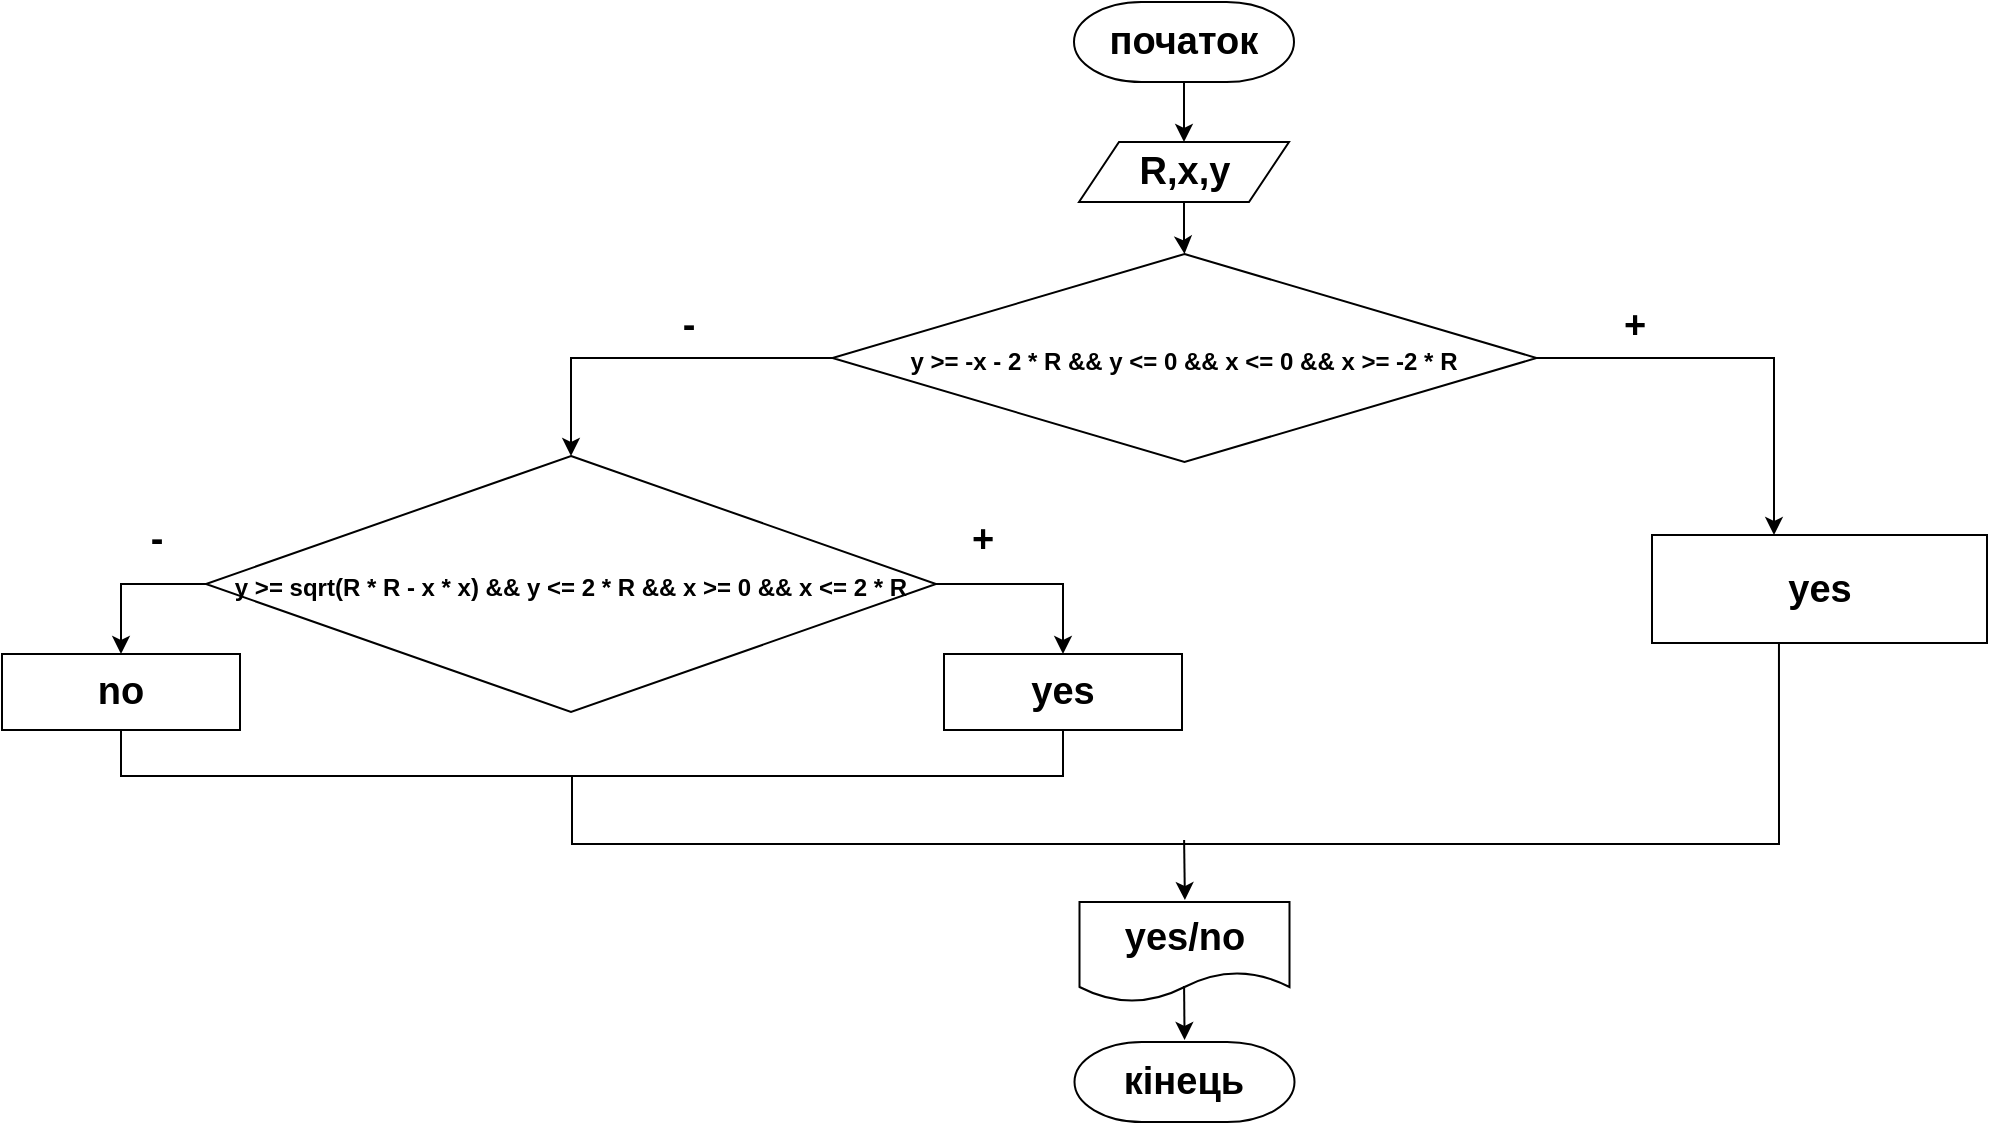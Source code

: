 <mxfile version="20.2.3" type="device" pages="2"><diagram id="f32A8XlpcgiXBNuhkH77" name="Сторінка-1"><mxGraphModel dx="1730" dy="1073" grid="0" gridSize="10" guides="1" tooltips="1" connect="1" arrows="1" fold="1" page="1" pageScale="1" pageWidth="1654" pageHeight="2336" background="none" math="0" shadow="0"><root><mxCell id="0"/><mxCell id="1" parent="0"/><mxCell id="lDwWGC_Nb_Cp1X9u5K9r-4" value="&lt;span style=&quot;font-size: 19px;&quot;&gt;початок&lt;/span&gt;" style="strokeWidth=1;html=1;shape=mxgraph.flowchart.terminator;whiteSpace=wrap;fontStyle=1;fontSize=19;" parent="1" vertex="1"><mxGeometry x="773" y="82" width="110" height="40" as="geometry"/></mxCell><mxCell id="lDwWGC_Nb_Cp1X9u5K9r-19" value="" style="edgeStyle=orthogonalEdgeStyle;rounded=0;orthogonalLoop=1;jettySize=auto;html=1;fontStyle=1;fontSize=19;entryX=0.5;entryY=0;entryDx=0;entryDy=0;" parent="1" source="lDwWGC_Nb_Cp1X9u5K9r-14" target="lDwWGC_Nb_Cp1X9u5K9r-63" edge="1"><mxGeometry relative="1" as="geometry"><mxPoint x="828" y="212" as="targetPoint"/><Array as="points"><mxPoint x="828" y="205"/><mxPoint x="828" y="205"/></Array></mxGeometry></mxCell><mxCell id="lDwWGC_Nb_Cp1X9u5K9r-14" value="R,x,y" style="shape=parallelogram;perimeter=parallelogramPerimeter;whiteSpace=wrap;html=1;fixedSize=1;fontStyle=1;fontSize=19;" parent="1" vertex="1"><mxGeometry x="775.5" y="152" width="105" height="30" as="geometry"/></mxCell><mxCell id="lDwWGC_Nb_Cp1X9u5K9r-57" value="" style="endArrow=classic;html=1;rounded=0;strokeColor=default;exitX=0.5;exitY=1;exitDx=0;exitDy=0;exitPerimeter=0;fontStyle=1;fontSize=19;" parent="1" source="lDwWGC_Nb_Cp1X9u5K9r-4" edge="1"><mxGeometry width="50" height="50" relative="1" as="geometry"><mxPoint x="827.64" y="132" as="sourcePoint"/><mxPoint x="828" y="152" as="targetPoint"/></mxGeometry></mxCell><mxCell id="mi76Xh3RBl7DLwWzaz1k-2" value="" style="edgeStyle=orthogonalEdgeStyle;rounded=0;orthogonalLoop=1;jettySize=auto;html=1;fontSize=12;entryX=0.5;entryY=0;entryDx=0;entryDy=0;exitX=0;exitY=0.5;exitDx=0;exitDy=0;" edge="1" parent="1" source="lDwWGC_Nb_Cp1X9u5K9r-63" target="lDwWGC_Nb_Cp1X9u5K9r-73"><mxGeometry relative="1" as="geometry"><mxPoint x="572.25" y="260.0" as="targetPoint"/></mxGeometry></mxCell><mxCell id="lDwWGC_Nb_Cp1X9u5K9r-63" value="&lt;font style=&quot;font-size: 12px;&quot;&gt;y &amp;gt;= -x - 2 * R &amp;amp;&amp;amp; y &amp;lt;= 0 &amp;amp;&amp;amp; x &amp;lt;= 0 &amp;amp;&amp;amp; x &amp;gt;= -2 * R&lt;/font&gt;" style="rhombus;whiteSpace=wrap;html=1;fontStyle=1;fontSize=19;" parent="1" vertex="1"><mxGeometry x="652.25" y="208" width="352" height="104" as="geometry"/></mxCell><mxCell id="mi76Xh3RBl7DLwWzaz1k-10" value="" style="edgeStyle=orthogonalEdgeStyle;rounded=0;orthogonalLoop=1;jettySize=auto;html=1;fontSize=12;endArrow=none;endFill=0;exitX=0.379;exitY=1.009;exitDx=0;exitDy=0;exitPerimeter=0;" edge="1" parent="1" source="lDwWGC_Nb_Cp1X9u5K9r-64"><mxGeometry relative="1" as="geometry"><mxPoint x="524" y="469" as="targetPoint"/><Array as="points"><mxPoint x="1126" y="503"/><mxPoint x="522" y="503"/><mxPoint x="522" y="469"/><mxPoint x="525" y="469"/></Array></mxGeometry></mxCell><mxCell id="lDwWGC_Nb_Cp1X9u5K9r-64" value="yes" style="whiteSpace=wrap;html=1;fontStyle=1;fontSize=19;" parent="1" vertex="1"><mxGeometry x="1062" y="348.5" width="167.5" height="54" as="geometry"/></mxCell><mxCell id="lDwWGC_Nb_Cp1X9u5K9r-65" value="" style="edgeStyle=orthogonalEdgeStyle;rounded=0;orthogonalLoop=1;jettySize=auto;html=1;exitX=1;exitY=0.5;exitDx=0;exitDy=0;fontStyle=1;fontSize=19;" parent="1" source="lDwWGC_Nb_Cp1X9u5K9r-63" target="lDwWGC_Nb_Cp1X9u5K9r-64" edge="1"><mxGeometry relative="1" as="geometry"><mxPoint x="899.25" y="375" as="sourcePoint"/><mxPoint x="978.059" y="435" as="targetPoint"/><Array as="points"><mxPoint x="1123" y="260"/></Array></mxGeometry></mxCell><mxCell id="mi76Xh3RBl7DLwWzaz1k-4" value="" style="edgeStyle=orthogonalEdgeStyle;rounded=0;orthogonalLoop=1;jettySize=auto;html=1;fontSize=12;entryX=0.5;entryY=0;entryDx=0;entryDy=0;" edge="1" parent="1" source="lDwWGC_Nb_Cp1X9u5K9r-73" target="mi76Xh3RBl7DLwWzaz1k-3"><mxGeometry relative="1" as="geometry"/></mxCell><mxCell id="mi76Xh3RBl7DLwWzaz1k-6" value="" style="edgeStyle=orthogonalEdgeStyle;rounded=0;orthogonalLoop=1;jettySize=auto;html=1;fontSize=12;exitX=0;exitY=0.5;exitDx=0;exitDy=0;" edge="1" parent="1" source="lDwWGC_Nb_Cp1X9u5K9r-73" target="mi76Xh3RBl7DLwWzaz1k-5"><mxGeometry relative="1" as="geometry"/></mxCell><mxCell id="lDwWGC_Nb_Cp1X9u5K9r-73" value="&lt;font style=&quot;font-size: 12px;&quot;&gt;y &amp;gt;= sqrt(R * R - x * x) &amp;amp;&amp;amp; y &amp;lt;= 2 * R &amp;amp;&amp;amp; x &amp;gt;= 0 &amp;amp;&amp;amp; x &amp;lt;= 2 * R&lt;/font&gt;" style="rhombus;whiteSpace=wrap;html=1;fontStyle=1;fontSize=19;" parent="1" vertex="1"><mxGeometry x="339" y="309" width="365" height="128" as="geometry"/></mxCell><mxCell id="lDwWGC_Nb_Cp1X9u5K9r-87" value="" style="endArrow=classic;html=1;rounded=0;strokeColor=default;fontStyle=1;fontSize=19;" parent="1" edge="1"><mxGeometry width="50" height="50" relative="1" as="geometry"><mxPoint x="828.05" y="501" as="sourcePoint"/><mxPoint x="828.45" y="531" as="targetPoint"/></mxGeometry></mxCell><mxCell id="lDwWGC_Nb_Cp1X9u5K9r-91" value="yes/no" style="shape=document;whiteSpace=wrap;html=1;boundedLbl=1;rounded=0;strokeWidth=1;fontStyle=1;fontSize=19;" parent="1" vertex="1"><mxGeometry x="775.75" y="532" width="105" height="50" as="geometry"/></mxCell><mxCell id="lDwWGC_Nb_Cp1X9u5K9r-92" value="" style="endArrow=classic;html=1;rounded=0;strokeColor=default;fontStyle=1;fontSize=19;" parent="1" edge="1"><mxGeometry width="50" height="50" relative="1" as="geometry"><mxPoint x="828.04" y="574" as="sourcePoint"/><mxPoint x="828.29" y="601" as="targetPoint"/></mxGeometry></mxCell><mxCell id="lDwWGC_Nb_Cp1X9u5K9r-93" value="кінець" style="strokeWidth=1;html=1;shape=mxgraph.flowchart.terminator;whiteSpace=wrap;fontStyle=1;fontSize=19;" parent="1" vertex="1"><mxGeometry x="773.25" y="602" width="110" height="40" as="geometry"/></mxCell><mxCell id="mi76Xh3RBl7DLwWzaz1k-3" value="yes" style="whiteSpace=wrap;html=1;fontSize=19;fontStyle=1;" vertex="1" parent="1"><mxGeometry x="708" y="408" width="119" height="38" as="geometry"/></mxCell><mxCell id="mi76Xh3RBl7DLwWzaz1k-8" value="" style="edgeStyle=orthogonalEdgeStyle;rounded=0;orthogonalLoop=1;jettySize=auto;html=1;fontSize=12;entryX=0.5;entryY=1;entryDx=0;entryDy=0;endArrow=none;endFill=0;" edge="1" parent="1" source="mi76Xh3RBl7DLwWzaz1k-5" target="mi76Xh3RBl7DLwWzaz1k-3"><mxGeometry relative="1" as="geometry"><mxPoint x="296.5" y="525" as="targetPoint"/><Array as="points"><mxPoint x="297" y="469"/><mxPoint x="768" y="469"/></Array></mxGeometry></mxCell><mxCell id="mi76Xh3RBl7DLwWzaz1k-5" value="no" style="whiteSpace=wrap;html=1;fontSize=19;fontStyle=1;" vertex="1" parent="1"><mxGeometry x="237" y="408" width="119" height="38" as="geometry"/></mxCell><mxCell id="mi76Xh3RBl7DLwWzaz1k-11" value="&lt;font size=&quot;1&quot; style=&quot;&quot;&gt;&lt;b style=&quot;font-size: 19px;&quot;&gt;+&lt;/b&gt;&lt;/font&gt;" style="text;html=1;align=center;verticalAlign=middle;resizable=0;points=[];autosize=1;strokeColor=none;fillColor=none;fontSize=12;" vertex="1" parent="1"><mxGeometry x="1038" y="226" width="29" height="35" as="geometry"/></mxCell><mxCell id="mi76Xh3RBl7DLwWzaz1k-12" value="&lt;b&gt;-&lt;/b&gt;" style="text;html=1;align=center;verticalAlign=middle;resizable=0;points=[];autosize=1;strokeColor=none;fillColor=none;fontSize=19;" vertex="1" parent="1"><mxGeometry x="568" y="226" width="24" height="35" as="geometry"/></mxCell><mxCell id="mi76Xh3RBl7DLwWzaz1k-13" value="&lt;font size=&quot;1&quot; style=&quot;&quot;&gt;&lt;b style=&quot;font-size: 19px;&quot;&gt;+&lt;/b&gt;&lt;/font&gt;" style="text;html=1;align=center;verticalAlign=middle;resizable=0;points=[];autosize=1;strokeColor=none;fillColor=none;fontSize=12;" vertex="1" parent="1"><mxGeometry x="712" y="333" width="29" height="35" as="geometry"/></mxCell><mxCell id="mi76Xh3RBl7DLwWzaz1k-14" value="&lt;b&gt;-&lt;/b&gt;" style="text;html=1;align=center;verticalAlign=middle;resizable=0;points=[];autosize=1;strokeColor=none;fillColor=none;fontSize=19;" vertex="1" parent="1"><mxGeometry x="302" y="333" width="24" height="35" as="geometry"/></mxCell></root></mxGraphModel></diagram><diagram id="7-WY7Vyf9WcWfKpQC65u" name="Сторінка-2"><mxGraphModel dx="865" dy="537" grid="0" gridSize="10" guides="1" tooltips="1" connect="1" arrows="1" fold="1" page="1" pageScale="1" pageWidth="827" pageHeight="1169" math="0" shadow="0"><root><mxCell id="0"/><mxCell id="1" parent="0"/><mxCell id="OoyHBDrkzMgnpnCZhliY-5" value="" style="ellipse;html=1;shape=startState;fillColor=#000000;strokeColor=#000000;" parent="1" vertex="1"><mxGeometry x="101.62" y="155" width="30" height="30" as="geometry"/></mxCell><mxCell id="OoyHBDrkzMgnpnCZhliY-7" value="&lt;font color=&quot;#3333ff&quot;&gt;ввід &lt;/font&gt;R,x,y&amp;nbsp;" style="strokeWidth=2;html=1;shape=mxgraph.flowchart.terminator;whiteSpace=wrap;fontStyle=1;fontSize=12;" parent="1" vertex="1"><mxGeometry x="66.62" y="199" width="100" height="30" as="geometry"/></mxCell><mxCell id="OoyHBDrkzMgnpnCZhliY-9" value="" style="edgeStyle=orthogonalEdgeStyle;html=1;verticalAlign=bottom;endArrow=open;endSize=8;strokeColor=#000000;rounded=0;fontStyle=1;fontSize=12;" parent="1" edge="1"><mxGeometry relative="1" as="geometry"><mxPoint x="116.52" y="249" as="targetPoint"/><mxPoint x="116.52" y="229" as="sourcePoint"/><Array as="points"><mxPoint x="116.62" y="229"/><mxPoint x="116.62" y="229"/></Array></mxGeometry></mxCell><mxCell id="OoyHBDrkzMgnpnCZhliY-10" value="" style="edgeStyle=orthogonalEdgeStyle;html=1;verticalAlign=bottom;endArrow=open;endSize=8;strokeColor=#000000;rounded=0;fontStyle=1;fontSize=12;" parent="1" edge="1"><mxGeometry relative="1" as="geometry"><mxPoint x="116.52" y="199" as="targetPoint"/><mxPoint x="116.52" y="179" as="sourcePoint"/></mxGeometry></mxCell><mxCell id="OoyHBDrkzMgnpnCZhliY-29" value="" style="rhombus;whiteSpace=wrap;html=1;strokeWidth=2;fontStyle=1;fontSize=12;" parent="1" vertex="1"><mxGeometry x="102.87" y="247" width="27.5" height="30" as="geometry"/></mxCell><mxCell id="OoyHBDrkzMgnpnCZhliY-30" value="" style="edgeStyle=orthogonalEdgeStyle;rounded=0;orthogonalLoop=1;jettySize=auto;html=1;endArrow=open;endFill=0;strokeColor=#000000;fontStyle=1;fontSize=12;" parent="1" target="OoyHBDrkzMgnpnCZhliY-31" edge="1"><mxGeometry relative="1" as="geometry"><mxPoint x="116.67" y="276.996" as="sourcePoint"/></mxGeometry></mxCell><mxCell id="OoyHBDrkzMgnpnCZhliY-31" value="" style="rhombus;whiteSpace=wrap;html=1;strokeWidth=2;fontStyle=1;fontSize=12;" parent="1" vertex="1"><mxGeometry x="102.87" y="297.05" width="27.5" height="30" as="geometry"/></mxCell><mxCell id="OoyHBDrkzMgnpnCZhliY-32" value="no" style="strokeWidth=2;html=1;shape=mxgraph.flowchart.terminator;whiteSpace=wrap;fontStyle=1;fontSize=12;" parent="1" vertex="1"><mxGeometry x="54" y="349" width="114.88" height="34" as="geometry"/></mxCell><mxCell id="OoyHBDrkzMgnpnCZhliY-34" value="" style="edgeStyle=orthogonalEdgeStyle;rounded=0;orthogonalLoop=1;jettySize=auto;html=1;endArrow=open;endFill=0;strokeColor=#000000;exitX=0.5;exitY=1;exitDx=0;exitDy=0;exitPerimeter=0;entryX=0.5;entryY=0;entryDx=0;entryDy=0;fontStyle=1;fontSize=12;" parent="1" source="OoyHBDrkzMgnpnCZhliY-32" target="OoyHBDrkzMgnpnCZhliY-35" edge="1"><mxGeometry relative="1" as="geometry"><mxPoint x="116.67" y="533.996" as="sourcePoint"/></mxGeometry></mxCell><mxCell id="OoyHBDrkzMgnpnCZhliY-35" value="" style="rhombus;whiteSpace=wrap;html=1;strokeWidth=2;fontStyle=1;fontSize=12;" parent="1" vertex="1"><mxGeometry x="102.87" y="420" width="27.5" height="30" as="geometry"/></mxCell><mxCell id="ysYN-TTrmOwM8OZ5em_0-3" value="" style="edgeStyle=orthogonalEdgeStyle;rounded=0;orthogonalLoop=1;jettySize=auto;html=1;fontSize=12;fontColor=#000000;endArrow=open;endFill=0;entryX=1;entryY=0.5;entryDx=0;entryDy=0;exitX=1;exitY=0.5;exitDx=0;exitDy=0;exitPerimeter=0;" edge="1" parent="1" source="nsc3_rmZbWzXN3AxSbr1-7" target="FvqP5aXFG5RK2LdpIUHV-17"><mxGeometry relative="1" as="geometry"><mxPoint x="694" y="262.5" as="targetPoint"/></mxGeometry></mxCell><mxCell id="nsc3_rmZbWzXN3AxSbr1-7" value="&lt;font style=&quot;&quot;&gt;&lt;span style=&quot;font-size: 13px;&quot;&gt;yes&lt;/span&gt;&lt;br&gt;&lt;/font&gt;" style="strokeWidth=2;html=1;shape=mxgraph.flowchart.terminator;whiteSpace=wrap;rounded=1;fontStyle=1;fontSize=12;" parent="1" vertex="1"><mxGeometry x="529" y="248" width="90" height="29" as="geometry"/></mxCell><mxCell id="liqig7PowJwbOiKFMjJ6-1" value="&lt;span style=&quot;font-size: 13px;&quot;&gt;yes&lt;/span&gt;" style="strokeWidth=2;html=1;shape=mxgraph.flowchart.terminator;whiteSpace=wrap;rounded=1;fontStyle=1;fontSize=12;" parent="1" vertex="1"><mxGeometry x="529" y="297.35" width="90" height="29.4" as="geometry"/></mxCell><mxCell id="liqig7PowJwbOiKFMjJ6-3" value="" style="endArrow=open;html=1;rounded=0;strokeColor=#000000;exitX=1;exitY=0.5;exitDx=0;exitDy=0;entryX=0;entryY=0.5;entryDx=0;entryDy=0;entryPerimeter=0;endFill=0;fontStyle=1;fontSize=12;" parent="1" source="OoyHBDrkzMgnpnCZhliY-31" target="liqig7PowJwbOiKFMjJ6-1" edge="1"><mxGeometry width="50" height="50" relative="1" as="geometry"><mxPoint x="251.62" y="320" as="sourcePoint"/><mxPoint x="301.62" y="270" as="targetPoint"/></mxGeometry></mxCell><mxCell id="8StzwpSHrTmudGrB4Y-R-2" value="" style="edgeStyle=orthogonalEdgeStyle;rounded=0;orthogonalLoop=1;jettySize=auto;html=1;endArrow=open;endFill=0;strokeColor=#000000;fontStyle=1;fontSize=12;entryX=0;entryY=0.5;entryDx=0;entryDy=0;entryPerimeter=0;" parent="1" source="OoyHBDrkzMgnpnCZhliY-29" target="nsc3_rmZbWzXN3AxSbr1-7" edge="1"><mxGeometry relative="1" as="geometry"><mxPoint x="234.62" y="262" as="targetPoint"/><mxPoint x="130.345" y="262.027" as="sourcePoint"/></mxGeometry></mxCell><mxCell id="x97ZETXmLmqtVDwyQ6Tc-1" value="&lt;b style=&quot;&quot;&gt;&lt;font style=&quot;font-size: 12px;&quot;&gt;[y &amp;gt;= sqrt(R * R - x * x) &amp;amp;&amp;amp; y &amp;lt;= 2 * R &amp;amp;&amp;amp; x &amp;gt;= 0 &amp;amp;&amp;amp; x &amp;lt;= 2 * R]&lt;/font&gt;&lt;/b&gt;" style="text;html=1;align=center;verticalAlign=middle;resizable=0;points=[];autosize=1;strokeColor=none;fillColor=none;fontSize=13;" parent="1" vertex="1"><mxGeometry x="124" y="290" width="362" height="28" as="geometry"/></mxCell><mxCell id="FvqP5aXFG5RK2LdpIUHV-1" value="" style="edgeStyle=orthogonalEdgeStyle;html=1;verticalAlign=bottom;endArrow=open;endSize=8;strokeColor=#000000;rounded=0;fontStyle=1;fontSize=12;" parent="1" edge="1"><mxGeometry relative="1" as="geometry"><mxPoint x="116.52" y="347.05" as="targetPoint"/><mxPoint x="116.52" y="327.05" as="sourcePoint"/><Array as="points"><mxPoint x="116.62" y="327.05"/><mxPoint x="116.62" y="327.05"/></Array></mxGeometry></mxCell><mxCell id="OoyHBDrkzMgnpnCZhliY-38" value="&lt;font color=&quot;#3333ff&quot;&gt;вивід&lt;/font&gt; yes/no" style="strokeWidth=2;html=1;shape=mxgraph.flowchart.terminator;whiteSpace=wrap;fontStyle=1;fontSize=12;" parent="1" vertex="1"><mxGeometry x="66.62" y="475" width="100" height="30" as="geometry"/></mxCell><mxCell id="FvqP5aXFG5RK2LdpIUHV-14" value="" style="endArrow=open;html=1;rounded=0;fontSize=13;exitX=0.5;exitY=1;exitDx=0;exitDy=0;entryX=0.5;entryY=0;entryDx=0;entryDy=0;entryPerimeter=0;endFill=0;" parent="1" source="OoyHBDrkzMgnpnCZhliY-35" target="OoyHBDrkzMgnpnCZhliY-38" edge="1"><mxGeometry width="50" height="50" relative="1" as="geometry"><mxPoint x="180" y="520" as="sourcePoint"/><mxPoint x="230" y="470" as="targetPoint"/></mxGeometry></mxCell><mxCell id="FvqP5aXFG5RK2LdpIUHV-19" value="" style="edgeStyle=orthogonalEdgeStyle;rounded=0;orthogonalLoop=1;jettySize=auto;html=1;fontSize=13;endArrow=open;endFill=0;entryX=1;entryY=0.5;entryDx=0;entryDy=0;" parent="1" source="FvqP5aXFG5RK2LdpIUHV-17" target="OoyHBDrkzMgnpnCZhliY-35" edge="1"><mxGeometry relative="1" as="geometry"><mxPoint x="264" y="433" as="targetPoint"/><Array as="points"><mxPoint x="419" y="435"/><mxPoint x="419" y="435"/></Array></mxGeometry></mxCell><mxCell id="FvqP5aXFG5RK2LdpIUHV-17" value="" style="rhombus;whiteSpace=wrap;html=1;strokeWidth=2;fontStyle=1;fontSize=12;" parent="1" vertex="1"><mxGeometry x="564" y="418" width="27.5" height="30" as="geometry"/></mxCell><mxCell id="ysYN-TTrmOwM8OZ5em_0-1" value="&lt;font style=&quot;font-size: 12px;&quot;&gt;&lt;b&gt;[y &amp;gt;= -x - 2 * R &amp;amp;&amp;amp; y &amp;lt;= 0 &amp;amp;&amp;amp; x &amp;lt;= 0 &amp;amp;&amp;amp; x &amp;gt;= -2 * R]&lt;/b&gt;&lt;/font&gt;" style="text;html=1;align=center;verticalAlign=middle;resizable=0;points=[];autosize=1;strokeColor=none;fillColor=none;fontSize=19;fontColor=#000000;" vertex="1" parent="1"><mxGeometry x="126.37" y="234" width="299" height="35" as="geometry"/></mxCell><mxCell id="ysYN-TTrmOwM8OZ5em_0-4" value="" style="endArrow=open;html=1;rounded=0;fontSize=12;fontColor=#000000;entryX=0.5;entryY=0;entryDx=0;entryDy=0;endFill=0;" edge="1" parent="1" target="FvqP5aXFG5RK2LdpIUHV-17"><mxGeometry width="50" height="50" relative="1" as="geometry"><mxPoint x="576" y="328" as="sourcePoint"/><mxPoint x="504" y="338" as="targetPoint"/></mxGeometry></mxCell><mxCell id="OoyHBDrkzMgnpnCZhliY-40" value="" style="ellipse;html=1;shape=endState;fillColor=#000000;strokeColor=#000000;fontStyle=1;fontSize=12;" parent="1" vertex="1"><mxGeometry x="101.62" y="541" width="30" height="30" as="geometry"/></mxCell><mxCell id="ysYN-TTrmOwM8OZ5em_0-5" value="" style="edgeStyle=orthogonalEdgeStyle;rounded=0;orthogonalLoop=1;jettySize=auto;html=1;endArrow=open;endFill=0;strokeColor=#000000;fontStyle=1;fontSize=12;entryX=0.5;entryY=0;entryDx=0;entryDy=0;" edge="1" parent="1" source="OoyHBDrkzMgnpnCZhliY-38" target="OoyHBDrkzMgnpnCZhliY-40"><mxGeometry relative="1" as="geometry"><mxPoint x="117" y="538" as="targetPoint"/><mxPoint x="116.62" y="505.0" as="sourcePoint"/></mxGeometry></mxCell></root></mxGraphModel></diagram></mxfile>